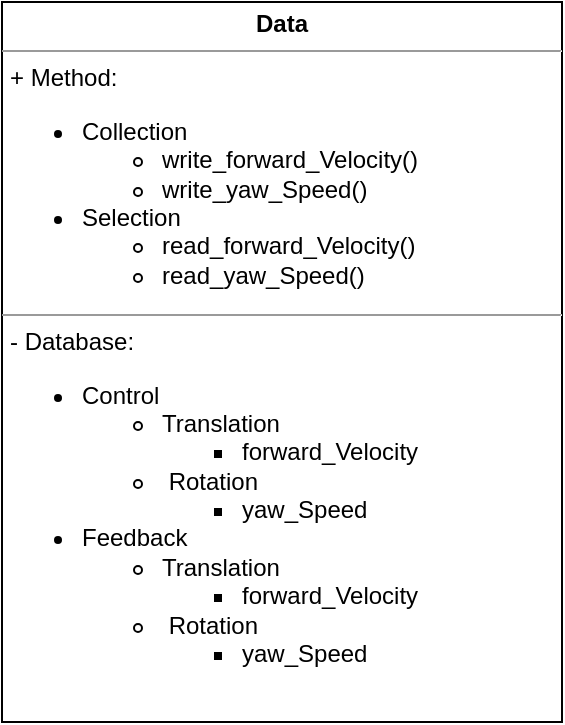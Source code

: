 <mxfile version="21.6.1" type="device">
  <diagram name="Page-1" id="Vw5gczLZUKuHrn777Z9E">
    <mxGraphModel dx="954" dy="657" grid="1" gridSize="10" guides="1" tooltips="1" connect="1" arrows="1" fold="1" page="1" pageScale="1" pageWidth="4681" pageHeight="3300" math="0" shadow="0">
      <root>
        <mxCell id="0" />
        <mxCell id="1" parent="0" />
        <mxCell id="FmFMdFOQEuTuhwzpyn7E-13" value="&lt;p style=&quot;margin:0px;margin-top:4px;text-align:center;&quot;&gt;&lt;b&gt;Data&lt;/b&gt;&lt;/p&gt;&lt;hr size=&quot;1&quot;&gt;&lt;p style=&quot;margin:0px;margin-left:4px;&quot;&gt;+ Method:&amp;nbsp;&lt;/p&gt;&lt;p style=&quot;margin:0px;margin-left:4px;&quot;&gt;&lt;/p&gt;&lt;ul&gt;&lt;li&gt;Collection&amp;nbsp;&lt;/li&gt;&lt;ul&gt;&lt;li style=&quot;border-color: var(--border-color);&quot;&gt;write_forward_Velocity()&amp;nbsp;&lt;/li&gt;&lt;li style=&quot;border-color: var(--border-color);&quot;&gt;write_yaw_Speed()&amp;nbsp;&lt;/li&gt;&lt;/ul&gt;&lt;li&gt;Selection&amp;nbsp;&lt;/li&gt;&lt;ul&gt;&lt;li style=&quot;border-color: var(--border-color);&quot;&gt;read_forward_Velocity()&amp;nbsp;&lt;/li&gt;&lt;li style=&quot;border-color: var(--border-color);&quot;&gt;read_yaw_Speed()&amp;nbsp;&lt;/li&gt;&lt;/ul&gt;&lt;/ul&gt;&lt;p&gt;&lt;/p&gt;&lt;hr size=&quot;1&quot;&gt;&lt;p style=&quot;margin:0px;margin-left:4px;&quot;&gt;- Database:&amp;nbsp;&lt;/p&gt;&lt;ul style=&quot;border-color: var(--border-color);&quot;&gt;&lt;li style=&quot;border-color: var(--border-color);&quot;&gt;Control&amp;nbsp;&lt;/li&gt;&lt;ul style=&quot;border-color: var(--border-color);&quot;&gt;&lt;li style=&quot;border-color: var(--border-color);&quot;&gt;Translation&amp;nbsp;&lt;/li&gt;&lt;ul style=&quot;border-color: var(--border-color);&quot;&gt;&lt;li style=&quot;border-color: var(--border-color);&quot;&gt;forward_Velocity&amp;nbsp;&lt;/li&gt;&lt;/ul&gt;&lt;li style=&quot;border-color: var(--border-color);&quot;&gt;&amp;nbsp;Rotation&amp;nbsp;&lt;/li&gt;&lt;ul style=&quot;border-color: var(--border-color);&quot;&gt;&lt;li style=&quot;border-color: var(--border-color);&quot;&gt;yaw_Speed&amp;nbsp;&lt;/li&gt;&lt;/ul&gt;&lt;/ul&gt;&lt;li&gt;&lt;span style=&quot;background-color: initial;&quot;&gt;Feedback&amp;nbsp;&lt;/span&gt;&lt;br&gt;&lt;/li&gt;&lt;ul style=&quot;border-color: var(--border-color);&quot;&gt;&lt;li&gt;&lt;span style=&quot;background-color: initial;&quot;&gt;Translation&amp;nbsp;&lt;/span&gt;&lt;br&gt;&lt;/li&gt;&lt;ul style=&quot;border-color: var(--border-color);&quot;&gt;&lt;li&gt;&lt;span style=&quot;background-color: initial;&quot;&gt;forward_Velocity&amp;nbsp;&lt;/span&gt;&lt;br&gt;&lt;/li&gt;&lt;/ul&gt;&lt;li&gt;&lt;span style=&quot;background-color: initial;&quot;&gt;&amp;nbsp;Rotation&amp;nbsp;&lt;/span&gt;&lt;br&gt;&lt;/li&gt;&lt;ul style=&quot;border-color: var(--border-color);&quot;&gt;&lt;li&gt;&lt;span style=&quot;background-color: initial;&quot;&gt;yaw_Speed&amp;nbsp;&lt;/span&gt;&lt;br&gt;&lt;/li&gt;&lt;/ul&gt;&lt;/ul&gt;&lt;/ul&gt;" style="verticalAlign=top;align=left;overflow=fill;fontSize=12;fontFamily=Helvetica;html=1;whiteSpace=wrap;" vertex="1" parent="1">
          <mxGeometry x="80" y="320" width="280" height="360" as="geometry" />
        </mxCell>
      </root>
    </mxGraphModel>
  </diagram>
</mxfile>
